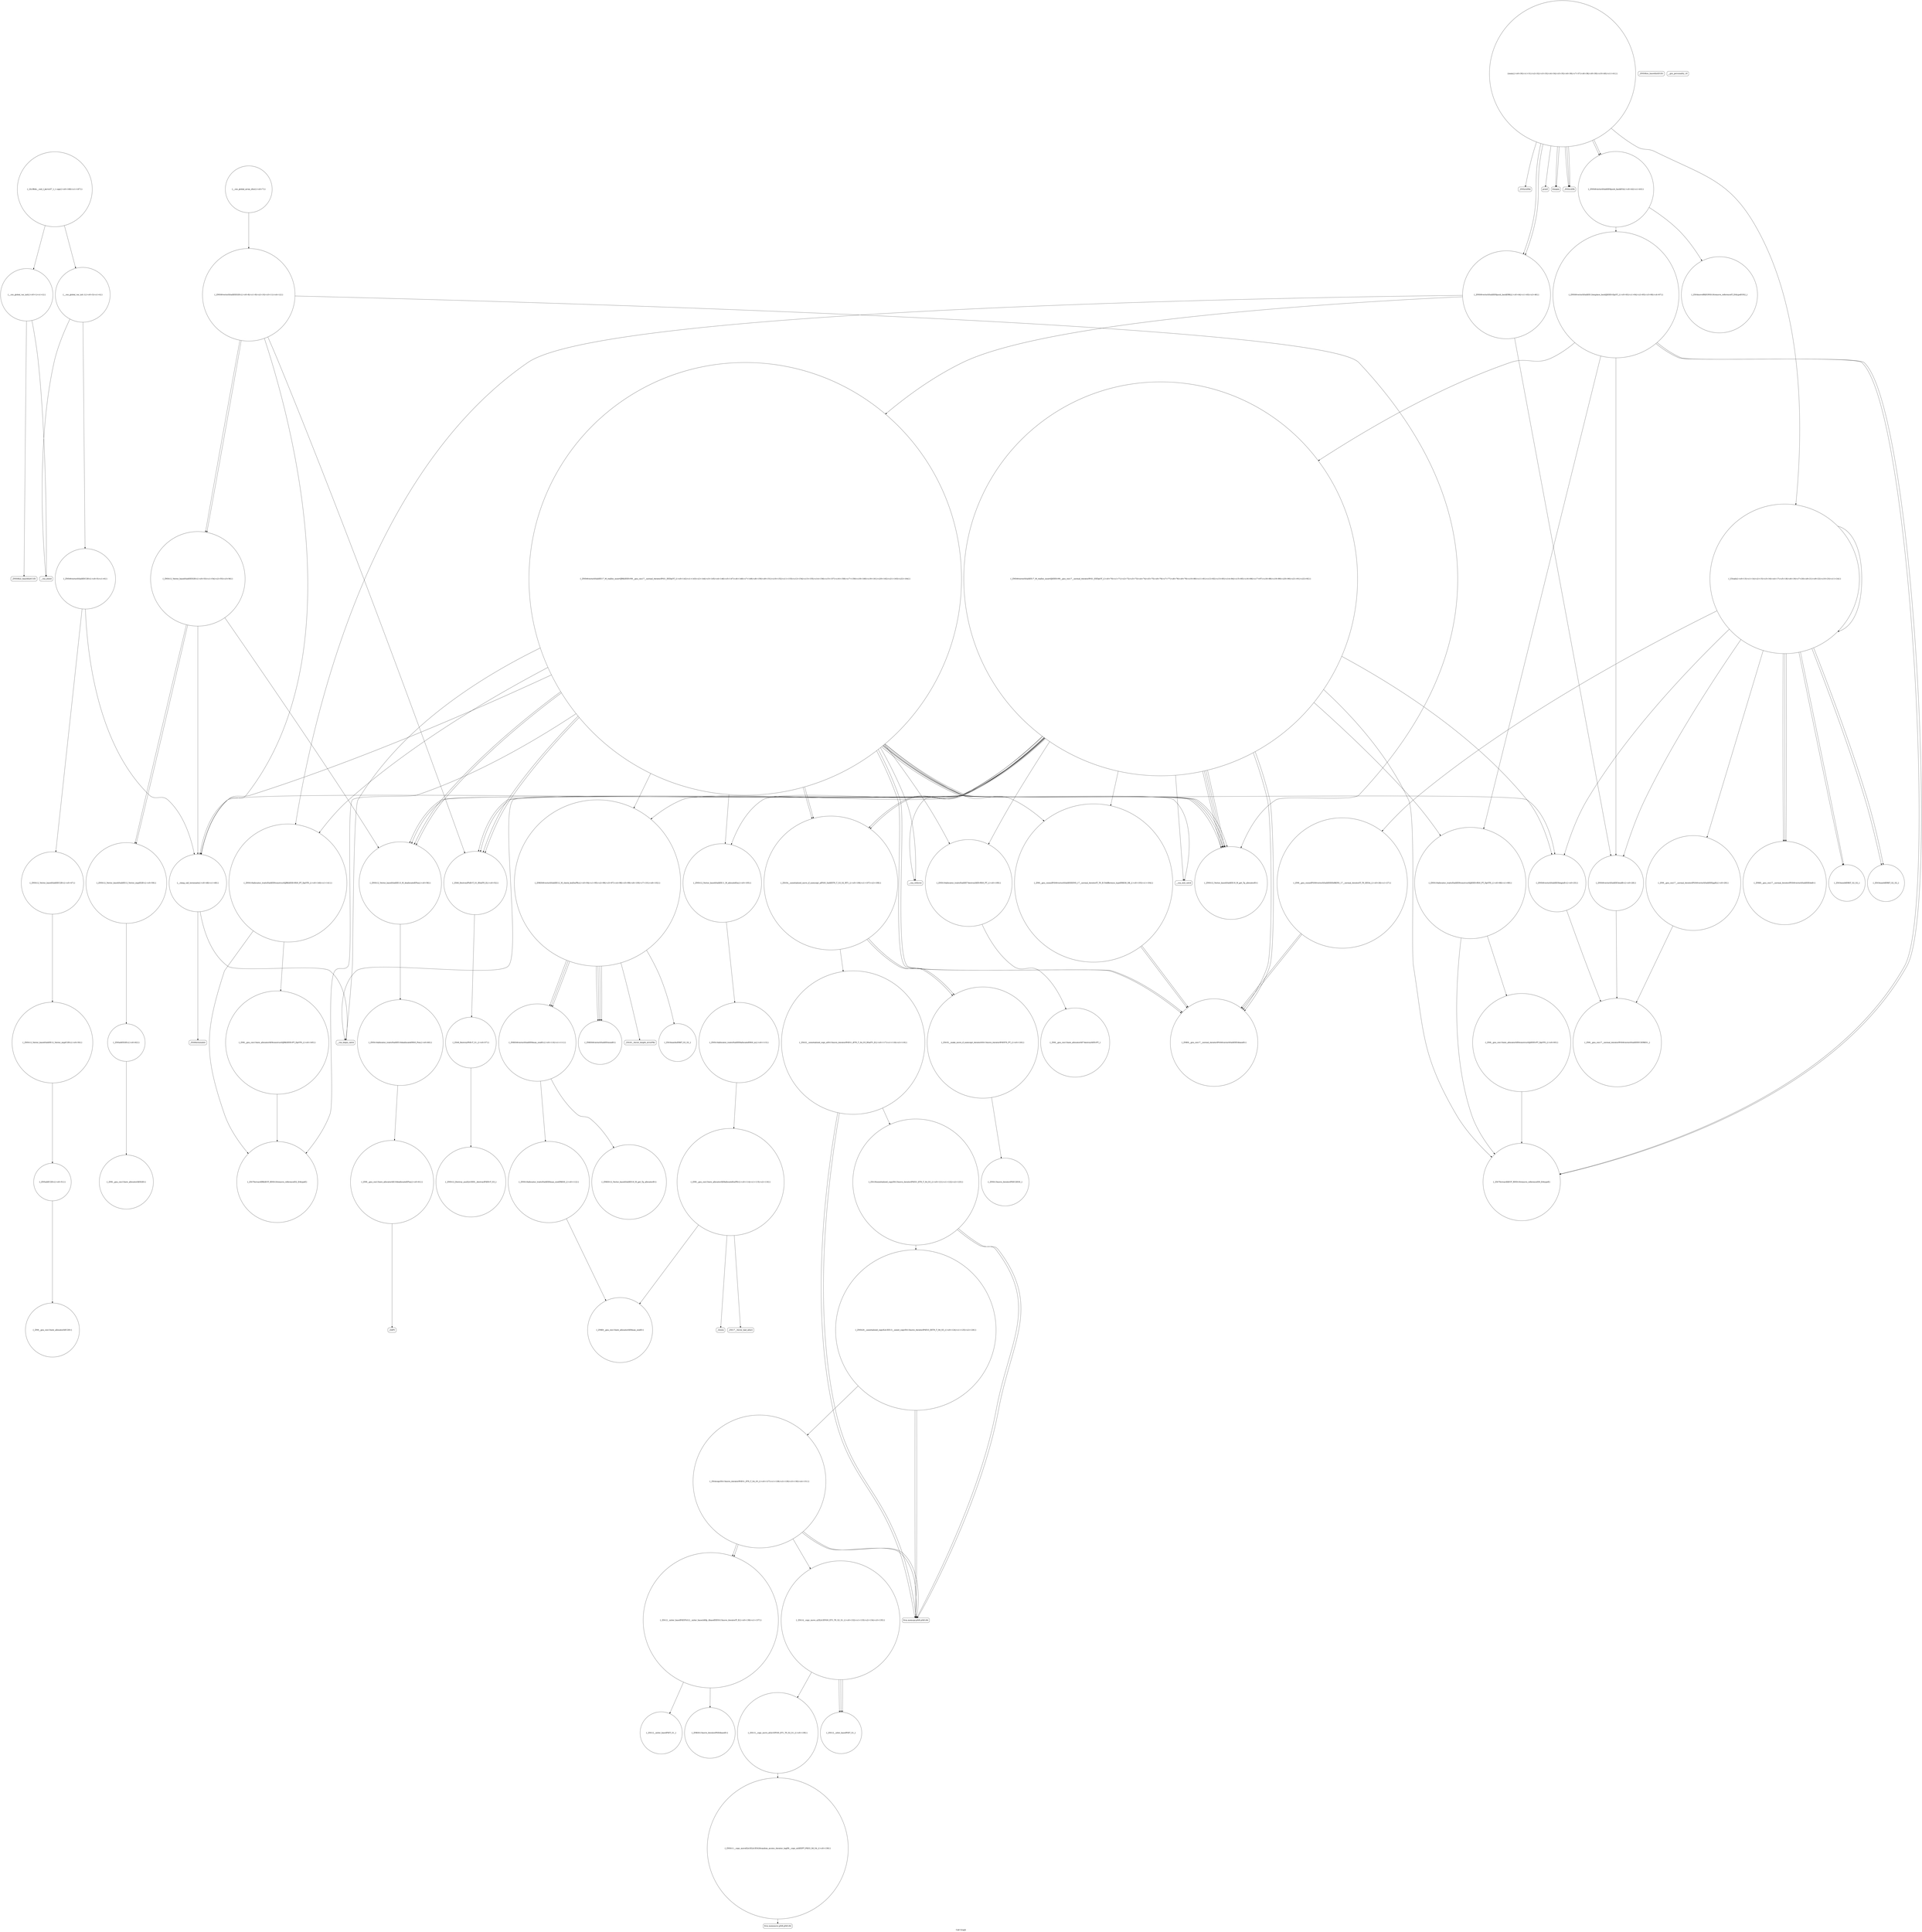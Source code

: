 digraph "Call Graph" {
	label="Call Graph";

	Node0x562c040c4e30 [shape=record,shape=circle,label="{__cxx_global_var_init|{<s0>1|<s1>2}}"];
	Node0x562c040c4e30:s0 -> Node0x562c040c4eb0[color=black];
	Node0x562c040c4e30:s1 -> Node0x562c040c4fb0[color=black];
	Node0x562c040c64b0 [shape=record,shape=circle,label="{_ZNSt6vectorIiSaIiEE12emplace_backIJiEEEvDpOT_|{<s0>63|<s1>64|<s2>65|<s3>66|<s4>67}}"];
	Node0x562c040c64b0:s0 -> Node0x562c040c7650[color=black];
	Node0x562c040c64b0:s1 -> Node0x562c040c65b0[color=black];
	Node0x562c040c64b0:s2 -> Node0x562c040c54b0[color=black];
	Node0x562c040c64b0:s3 -> Node0x562c040c7650[color=black];
	Node0x562c040c64b0:s4 -> Node0x562c040c76d0[color=black];
	Node0x562c040c51b0 [shape=record,shape=circle,label="{_ZNSt6vectorIiSaIiEED2Ev|{<s0>8|<s1>9|<s2>10|<s3>11|<s4>12}}"];
	Node0x562c040c51b0:s0 -> Node0x562c040c5e30[color=black];
	Node0x562c040c51b0:s1 -> Node0x562c040c5db0[color=black];
	Node0x562c040c51b0:s2 -> Node0x562c040c5eb0[color=black];
	Node0x562c040c51b0:s3 -> Node0x562c040c5eb0[color=black];
	Node0x562c040c51b0:s4 -> Node0x562c040c5ab0[color=black];
	Node0x562c040c7850 [shape=record,shape=circle,label="{_ZN9__gnu_cxxmiIPiSt6vectorIiSaIiEEEENS_17__normal_iteratorIT_T0_E15difference_typeERKS8_SB_|{<s0>103|<s1>104}}"];
	Node0x562c040c7850:s0 -> Node0x562c040c6430[color=black];
	Node0x562c040c7850:s1 -> Node0x562c040c6430[color=black];
	Node0x562c040c5530 [shape=record,shape=circle,label="{_ZNK9__gnu_cxx17__normal_iteratorIPiSt6vectorIiSaIiEEEdeEv}"];
	Node0x562c040c7bd0 [shape=record,shape=circle,label="{_ZNKSt6vectorIiSaIiEE4sizeEv}"];
	Node0x562c040c58b0 [shape=record,shape=Mrecord,label="{_ZNSirsERd}"];
	Node0x562c040c7f50 [shape=record,shape=circle,label="{_ZN9__gnu_cxx13new_allocatorIiE8allocateEmPKv|{<s0>114|<s1>115|<s2>116}}"];
	Node0x562c040c7f50:s0 -> Node0x562c040c7e50[color=black];
	Node0x562c040c7f50:s1 -> Node0x562c040c7fd0[color=black];
	Node0x562c040c7f50:s2 -> Node0x562c040c8050[color=black];
	Node0x562c040c5c30 [shape=record,shape=circle,label="{_ZNSt12_Vector_baseIiSaIiEE12_Vector_implC2Ev|{<s0>50}}"];
	Node0x562c040c5c30:s0 -> Node0x562c040c5cb0[color=black];
	Node0x562c040c82d0 [shape=record,shape=circle,label="{_ZNSt20__uninitialized_copyILb1EE13__uninit_copyISt13move_iteratorIPiES3_EET0_T_S6_S5_|{<s0>124|<s1>125|<s2>126}}"];
	Node0x562c040c82d0:s0 -> Node0x562c040c8250[color=black];
	Node0x562c040c82d0:s1 -> Node0x562c040c8250[color=black];
	Node0x562c040c82d0:s2 -> Node0x562c040c8350[color=black];
	Node0x562c040c5fb0 [shape=record,shape=circle,label="{_ZNSt12_Destroy_auxILb1EE9__destroyIPiEEvT_S3_}"];
	Node0x562c040c8650 [shape=record,shape=Mrecord,label="{llvm.memmove.p0i8.p0i8.i64}"];
	Node0x562c040c6330 [shape=record,shape=circle,label="{_ZN9__gnu_cxx13new_allocatorIiED2Ev}"];
	Node0x562c040c89d0 [shape=record,shape=circle,label="{_ZN9__gnu_cxx13new_allocatorIiE9constructIiJRKiEEEvPT_DpOT0_|{<s0>165}}"];
	Node0x562c040c89d0:s0 -> Node0x562c040c8a50[color=black];
	Node0x562c040c5030 [shape=record,shape=circle,label="{__cxx_global_var_init.1|{<s0>3|<s1>4}}"];
	Node0x562c040c5030:s0 -> Node0x562c040c50b0[color=black];
	Node0x562c040c5030:s1 -> Node0x562c040c4fb0[color=black];
	Node0x562c040c76d0 [shape=record,shape=circle,label="{_ZNSt6vectorIiSaIiEE17_M_realloc_insertIJiEEEvN9__gnu_cxx17__normal_iteratorIPiS1_EEDpOT_|{<s0>70|<s1>71|<s2>72|<s3>73|<s4>74|<s5>75|<s6>76|<s7>77|<s8>78|<s9>79|<s10>80|<s11>81|<s12>82|<s13>83|<s14>84|<s15>85|<s16>86|<s17>87|<s18>88|<s19>89|<s20>90|<s21>91|<s22>92}}"];
	Node0x562c040c76d0:s0 -> Node0x562c040c77d0[color=black];
	Node0x562c040c76d0:s1 -> Node0x562c040c53b0[color=black];
	Node0x562c040c76d0:s2 -> Node0x562c040c7850[color=black];
	Node0x562c040c76d0:s3 -> Node0x562c040c78d0[color=black];
	Node0x562c040c76d0:s4 -> Node0x562c040c7650[color=black];
	Node0x562c040c76d0:s5 -> Node0x562c040c65b0[color=black];
	Node0x562c040c76d0:s6 -> Node0x562c040c6430[color=black];
	Node0x562c040c76d0:s7 -> Node0x562c040c5e30[color=black];
	Node0x562c040c76d0:s8 -> Node0x562c040c7950[color=black];
	Node0x562c040c76d0:s9 -> Node0x562c040c6430[color=black];
	Node0x562c040c76d0:s10 -> Node0x562c040c5e30[color=black];
	Node0x562c040c76d0:s11 -> Node0x562c040c7950[color=black];
	Node0x562c040c76d0:s12 -> Node0x562c040c5b30[color=black];
	Node0x562c040c76d0:s13 -> Node0x562c040c79d0[color=black];
	Node0x562c040c76d0:s14 -> Node0x562c040c7ad0[color=black];
	Node0x562c040c76d0:s15 -> Node0x562c040c5e30[color=black];
	Node0x562c040c76d0:s16 -> Node0x562c040c5db0[color=black];
	Node0x562c040c76d0:s17 -> Node0x562c040c6030[color=black];
	Node0x562c040c76d0:s18 -> Node0x562c040c7a50[color=black];
	Node0x562c040c76d0:s19 -> Node0x562c040c5e30[color=black];
	Node0x562c040c76d0:s20 -> Node0x562c040c5db0[color=black];
	Node0x562c040c76d0:s21 -> Node0x562c040c6030[color=black];
	Node0x562c040c76d0:s22 -> Node0x562c040c5ab0[color=black];
	Node0x562c040c53b0 [shape=record,shape=circle,label="{_ZNSt6vectorIiSaIiEE5beginEv|{<s0>25}}"];
	Node0x562c040c53b0:s0 -> Node0x562c040c63b0[color=black];
	Node0x562c040c7a50 [shape=record,shape=Mrecord,label="{__cxa_rethrow}"];
	Node0x562c040c5730 [shape=record,shape=circle,label="{_ZNSt6vectorIiSaIiEE9push_backEOi|{<s0>42|<s1>43}}"];
	Node0x562c040c5730:s0 -> Node0x562c040c6530[color=black];
	Node0x562c040c5730:s1 -> Node0x562c040c64b0[color=black];
	Node0x562c040c7dd0 [shape=record,shape=circle,label="{_ZNKSt12_Vector_baseIiSaIiEE19_M_get_Tp_allocatorEv}"];
	Node0x562c040c5ab0 [shape=record,shape=circle,label="{__clang_call_terminate|{<s0>48|<s1>49}}"];
	Node0x562c040c5ab0:s0 -> Node0x562c040c5b30[color=black];
	Node0x562c040c5ab0:s1 -> Node0x562c040c5bb0[color=black];
	Node0x562c040c8150 [shape=record,shape=circle,label="{_ZSt32__make_move_if_noexcept_iteratorIiSt13move_iteratorIPiEET0_PT_|{<s0>120}}"];
	Node0x562c040c8150:s0 -> Node0x562c040c87d0[color=black];
	Node0x562c040c5e30 [shape=record,shape=circle,label="{_ZNSt12_Vector_baseIiSaIiEE19_M_get_Tp_allocatorEv}"];
	Node0x562c040c84d0 [shape=record,shape=circle,label="{_ZSt13__copy_move_aILb1EPiS0_ET1_T0_S2_S1_|{<s0>138}}"];
	Node0x562c040c84d0:s0 -> Node0x562c040c85d0[color=black];
	Node0x562c040c61b0 [shape=record,shape=circle,label="{_ZN9__gnu_cxx13new_allocatorIiE10deallocateEPim|{<s0>61}}"];
	Node0x562c040c61b0:s0 -> Node0x562c040c6230[color=black];
	Node0x562c040c8850 [shape=record,shape=circle,label="{_ZN9__gnu_cxx13new_allocatorIiE7destroyIiEEvPT_}"];
	Node0x562c040c4eb0 [shape=record,shape=Mrecord,label="{_ZNSt8ios_base4InitC1Ev}"];
	Node0x562c040c6530 [shape=record,shape=circle,label="{_ZSt4moveIRiEONSt16remove_referenceIT_E4typeEOS2_}"];
	Node0x562c040c5230 [shape=record,shape=circle,label="{_Z3calii|{<s0>13|<s1>14|<s2>15|<s3>16|<s4>17|<s5>18|<s6>19|<s7>20|<s8>21|<s9>22|<s10>23|<s11>24}}"];
	Node0x562c040c5230:s0 -> Node0x562c040c52b0[color=black];
	Node0x562c040c5230:s1 -> Node0x562c040c5330[color=black];
	Node0x562c040c5230:s2 -> Node0x562c040c53b0[color=black];
	Node0x562c040c5230:s3 -> Node0x562c040c54b0[color=black];
	Node0x562c040c5230:s4 -> Node0x562c040c5430[color=black];
	Node0x562c040c5230:s5 -> Node0x562c040c5530[color=black];
	Node0x562c040c5230:s6 -> Node0x562c040c5530[color=black];
	Node0x562c040c5230:s7 -> Node0x562c040c5230[color=black];
	Node0x562c040c5230:s8 -> Node0x562c040c5530[color=black];
	Node0x562c040c5230:s9 -> Node0x562c040c55b0[color=black];
	Node0x562c040c5230:s10 -> Node0x562c040c52b0[color=black];
	Node0x562c040c5230:s11 -> Node0x562c040c5330[color=black];
	Node0x562c040c78d0 [shape=record,shape=circle,label="{_ZNSt12_Vector_baseIiSaIiEE11_M_allocateEm|{<s0>105}}"];
	Node0x562c040c78d0:s0 -> Node0x562c040c7ed0[color=black];
	Node0x562c040c55b0 [shape=record,shape=circle,label="{_ZN9__gnu_cxx17__normal_iteratorIPiSt6vectorIiSaIiEEEppEi|{<s0>29}}"];
	Node0x562c040c55b0:s0 -> Node0x562c040c63b0[color=black];
	Node0x562c040c7c50 [shape=record,shape=Mrecord,label="{_ZSt20__throw_length_errorPKc}"];
	Node0x562c040c5930 [shape=record,shape=Mrecord,label="{printf}"];
	Node0x562c040c7fd0 [shape=record,shape=Mrecord,label="{_ZSt17__throw_bad_allocv}"];
	Node0x562c040c5cb0 [shape=record,shape=circle,label="{_ZNSaIiEC2Ev|{<s0>51}}"];
	Node0x562c040c5cb0:s0 -> Node0x562c040c5d30[color=black];
	Node0x562c040c8350 [shape=record,shape=circle,label="{_ZSt4copyISt13move_iteratorIPiES1_ET0_T_S4_S3_|{<s0>127|<s1>128|<s2>129|<s3>130|<s4>131}}"];
	Node0x562c040c8350:s0 -> Node0x562c040c8250[color=black];
	Node0x562c040c8350:s1 -> Node0x562c040c8450[color=black];
	Node0x562c040c8350:s2 -> Node0x562c040c8250[color=black];
	Node0x562c040c8350:s3 -> Node0x562c040c8450[color=black];
	Node0x562c040c8350:s4 -> Node0x562c040c83d0[color=black];
	Node0x562c040c6030 [shape=record,shape=circle,label="{_ZNSt12_Vector_baseIiSaIiEE13_M_deallocateEPim|{<s0>58}}"];
	Node0x562c040c6030:s0 -> Node0x562c040c6130[color=black];
	Node0x562c040c86d0 [shape=record,shape=circle,label="{_ZSt12__miter_baseIPiET_S1_}"];
	Node0x562c040c63b0 [shape=record,shape=circle,label="{_ZN9__gnu_cxx17__normal_iteratorIPiSt6vectorIiSaIiEEEC2ERKS1_}"];
	Node0x562c040c8a50 [shape=record,shape=circle,label="{_ZSt7forwardIRKiEOT_RNSt16remove_referenceIS2_E4typeE}"];
	Node0x562c040c50b0 [shape=record,shape=circle,label="{_ZNSt6vectorIiSaIiEEC2Ev|{<s0>5|<s1>6}}"];
	Node0x562c040c50b0:s0 -> Node0x562c040c59b0[color=black];
	Node0x562c040c50b0:s1 -> Node0x562c040c5ab0[color=black];
	Node0x562c040c7750 [shape=record,shape=circle,label="{_ZN9__gnu_cxx13new_allocatorIiE9constructIiJiEEEvPT_DpOT0_|{<s0>93}}"];
	Node0x562c040c7750:s0 -> Node0x562c040c7650[color=black];
	Node0x562c040c5430 [shape=record,shape=circle,label="{_ZN9__gnu_cxxneIPiSt6vectorIiSaIiEEEEbRKNS_17__normal_iteratorIT_T0_EESA_|{<s0>26|<s1>27}}"];
	Node0x562c040c5430:s0 -> Node0x562c040c6430[color=black];
	Node0x562c040c5430:s1 -> Node0x562c040c6430[color=black];
	Node0x562c040c7ad0 [shape=record,shape=Mrecord,label="{__cxa_end_catch}"];
	Node0x562c040c57b0 [shape=record,shape=circle,label="{_ZNSt6vectorIiSaIiEE9push_backERKi|{<s0>44|<s1>45|<s2>46}}"];
	Node0x562c040c57b0:s0 -> Node0x562c040c88d0[color=black];
	Node0x562c040c57b0:s1 -> Node0x562c040c54b0[color=black];
	Node0x562c040c57b0:s2 -> Node0x562c040c8950[color=black];
	Node0x562c040c7e50 [shape=record,shape=circle,label="{_ZNK9__gnu_cxx13new_allocatorIiE8max_sizeEv}"];
	Node0x562c040c5b30 [shape=record,shape=Mrecord,label="{__cxa_begin_catch}"];
	Node0x562c040c81d0 [shape=record,shape=circle,label="{_ZSt18uninitialized_copyISt13move_iteratorIPiES1_ET0_T_S4_S3_|{<s0>121|<s1>122|<s2>123}}"];
	Node0x562c040c81d0:s0 -> Node0x562c040c8250[color=black];
	Node0x562c040c81d0:s1 -> Node0x562c040c8250[color=black];
	Node0x562c040c81d0:s2 -> Node0x562c040c82d0[color=black];
	Node0x562c040c5eb0 [shape=record,shape=circle,label="{_ZNSt12_Vector_baseIiSaIiEED2Ev|{<s0>53|<s1>54|<s2>55|<s3>56}}"];
	Node0x562c040c5eb0:s0 -> Node0x562c040c6030[color=black];
	Node0x562c040c5eb0:s1 -> Node0x562c040c60b0[color=black];
	Node0x562c040c5eb0:s2 -> Node0x562c040c60b0[color=black];
	Node0x562c040c5eb0:s3 -> Node0x562c040c5ab0[color=black];
	Node0x562c040c8550 [shape=record,shape=circle,label="{_ZSt12__niter_baseIPiET_S1_}"];
	Node0x562c040c6230 [shape=record,shape=Mrecord,label="{_ZdlPv}"];
	Node0x562c040c88d0 [shape=record,shape=circle,label="{_ZNSt16allocator_traitsISaIiEE9constructIiJRKiEEEvRS0_PT_DpOT0_|{<s0>140|<s1>141}}"];
	Node0x562c040c88d0:s0 -> Node0x562c040c8a50[color=black];
	Node0x562c040c88d0:s1 -> Node0x562c040c89d0[color=black];
	Node0x562c040c4f30 [shape=record,shape=Mrecord,label="{_ZNSt8ios_base4InitD1Ev}"];
	Node0x562c040c65b0 [shape=record,shape=circle,label="{_ZNSt16allocator_traitsISaIiEE9constructIiJiEEEvRS0_PT_DpOT0_|{<s0>68|<s1>69}}"];
	Node0x562c040c65b0:s0 -> Node0x562c040c7650[color=black];
	Node0x562c040c65b0:s1 -> Node0x562c040c7750[color=black];
	Node0x562c040c52b0 [shape=record,shape=circle,label="{_ZSt3minIdERKT_S2_S2_}"];
	Node0x562c040c7950 [shape=record,shape=circle,label="{_ZSt34__uninitialized_move_if_noexcept_aIPiS0_SaIiEET0_T_S3_S2_RT1_|{<s0>106|<s1>107|<s2>108}}"];
	Node0x562c040c7950:s0 -> Node0x562c040c8150[color=black];
	Node0x562c040c7950:s1 -> Node0x562c040c8150[color=black];
	Node0x562c040c7950:s2 -> Node0x562c040c80d0[color=black];
	Node0x562c040c5630 [shape=record,shape=circle,label="{main|{<s0>30|<s1>31|<s2>32|<s3>33|<s4>34|<s5>35|<s6>36|<s7>37|<s8>38|<s9>39|<s10>40|<s11>41}}"];
	Node0x562c040c5630:s0 -> Node0x562c040c56b0[color=black];
	Node0x562c040c5630:s1 -> Node0x562c040c56b0[color=black];
	Node0x562c040c5630:s2 -> Node0x562c040c5730[color=black];
	Node0x562c040c5630:s3 -> Node0x562c040c57b0[color=black];
	Node0x562c040c5630:s4 -> Node0x562c040c5730[color=black];
	Node0x562c040c5630:s5 -> Node0x562c040c57b0[color=black];
	Node0x562c040c5630:s6 -> Node0x562c040c5830[color=black];
	Node0x562c040c5630:s7 -> Node0x562c040c58b0[color=black];
	Node0x562c040c5630:s8 -> Node0x562c040c5830[color=black];
	Node0x562c040c5630:s9 -> Node0x562c040c5830[color=black];
	Node0x562c040c5630:s10 -> Node0x562c040c5230[color=black];
	Node0x562c040c5630:s11 -> Node0x562c040c5930[color=black];
	Node0x562c040c7cd0 [shape=record,shape=circle,label="{_ZSt3maxImERKT_S2_S2_}"];
	Node0x562c040c59b0 [shape=record,shape=circle,label="{_ZNSt12_Vector_baseIiSaIiEEC2Ev|{<s0>47}}"];
	Node0x562c040c59b0:s0 -> Node0x562c040c5c30[color=black];
	Node0x562c040c8050 [shape=record,shape=Mrecord,label="{_Znwm}"];
	Node0x562c040c5d30 [shape=record,shape=circle,label="{_ZN9__gnu_cxx13new_allocatorIiEC2Ev}"];
	Node0x562c040c83d0 [shape=record,shape=circle,label="{_ZSt14__copy_move_a2ILb1EPiS0_ET1_T0_S2_S1_|{<s0>132|<s1>133|<s2>134|<s3>135}}"];
	Node0x562c040c83d0:s0 -> Node0x562c040c8550[color=black];
	Node0x562c040c83d0:s1 -> Node0x562c040c8550[color=black];
	Node0x562c040c83d0:s2 -> Node0x562c040c8550[color=black];
	Node0x562c040c83d0:s3 -> Node0x562c040c84d0[color=black];
	Node0x562c040c60b0 [shape=record,shape=circle,label="{_ZNSt12_Vector_baseIiSaIiEE12_Vector_implD2Ev|{<s0>59}}"];
	Node0x562c040c60b0:s0 -> Node0x562c040c62b0[color=black];
	Node0x562c040c8750 [shape=record,shape=circle,label="{_ZNKSt13move_iteratorIPiE4baseEv}"];
	Node0x562c040c6430 [shape=record,shape=circle,label="{_ZNK9__gnu_cxx17__normal_iteratorIPiSt6vectorIiSaIiEEE4baseEv}"];
	Node0x562c040c8ad0 [shape=record,shape=circle,label="{_GLOBAL__sub_I_Jarvis57_1_1.cpp|{<s0>166|<s1>167}}"];
	Node0x562c040c8ad0:s0 -> Node0x562c040c4e30[color=black];
	Node0x562c040c8ad0:s1 -> Node0x562c040c5030[color=black];
	Node0x562c040c5130 [shape=record,shape=circle,label="{__cxx_global_array_dtor|{<s0>7}}"];
	Node0x562c040c5130:s0 -> Node0x562c040c51b0[color=black];
	Node0x562c040c77d0 [shape=record,shape=circle,label="{_ZNKSt6vectorIiSaIiEE12_M_check_lenEmPKc|{<s0>94|<s1>95|<s2>96|<s3>97|<s4>98|<s5>99|<s6>100|<s7>101|<s8>102}}"];
	Node0x562c040c77d0:s0 -> Node0x562c040c7b50[color=black];
	Node0x562c040c77d0:s1 -> Node0x562c040c7bd0[color=black];
	Node0x562c040c77d0:s2 -> Node0x562c040c7c50[color=black];
	Node0x562c040c77d0:s3 -> Node0x562c040c7bd0[color=black];
	Node0x562c040c77d0:s4 -> Node0x562c040c7bd0[color=black];
	Node0x562c040c77d0:s5 -> Node0x562c040c7cd0[color=black];
	Node0x562c040c77d0:s6 -> Node0x562c040c7bd0[color=black];
	Node0x562c040c77d0:s7 -> Node0x562c040c7b50[color=black];
	Node0x562c040c77d0:s8 -> Node0x562c040c7b50[color=black];
	Node0x562c040c54b0 [shape=record,shape=circle,label="{_ZNSt6vectorIiSaIiEE3endEv|{<s0>28}}"];
	Node0x562c040c54b0:s0 -> Node0x562c040c63b0[color=black];
	Node0x562c040c7b50 [shape=record,shape=circle,label="{_ZNKSt6vectorIiSaIiEE8max_sizeEv|{<s0>110|<s1>111}}"];
	Node0x562c040c7b50:s0 -> Node0x562c040c7dd0[color=black];
	Node0x562c040c7b50:s1 -> Node0x562c040c7d50[color=black];
	Node0x562c040c5830 [shape=record,shape=Mrecord,label="{_ZNSirsERi}"];
	Node0x562c040c7ed0 [shape=record,shape=circle,label="{_ZNSt16allocator_traitsISaIiEE8allocateERS0_m|{<s0>113}}"];
	Node0x562c040c7ed0:s0 -> Node0x562c040c7f50[color=black];
	Node0x562c040c5bb0 [shape=record,shape=Mrecord,label="{_ZSt9terminatev}"];
	Node0x562c040c8250 [shape=record,shape=Mrecord,label="{llvm.memcpy.p0i8.p0i8.i64}"];
	Node0x562c040c5f30 [shape=record,shape=circle,label="{_ZSt8_DestroyIPiEvT_S1_|{<s0>57}}"];
	Node0x562c040c5f30:s0 -> Node0x562c040c5fb0[color=black];
	Node0x562c040c85d0 [shape=record,shape=circle,label="{_ZNSt11__copy_moveILb1ELb1ESt26random_access_iterator_tagE8__copy_mIiEEPT_PKS3_S6_S4_|{<s0>139}}"];
	Node0x562c040c85d0:s0 -> Node0x562c040c8650[color=black];
	Node0x562c040c62b0 [shape=record,shape=circle,label="{_ZNSaIiED2Ev|{<s0>62}}"];
	Node0x562c040c62b0:s0 -> Node0x562c040c6330[color=black];
	Node0x562c040c8950 [shape=record,shape=circle,label="{_ZNSt6vectorIiSaIiEE17_M_realloc_insertIJRKiEEEvN9__gnu_cxx17__normal_iteratorIPiS1_EEDpOT_|{<s0>142|<s1>143|<s2>144|<s3>145|<s4>146|<s5>147|<s6>148|<s7>149|<s8>150|<s9>151|<s10>152|<s11>153|<s12>154|<s13>155|<s14>156|<s15>157|<s16>158|<s17>159|<s18>160|<s19>161|<s20>162|<s21>163|<s22>164}}"];
	Node0x562c040c8950:s0 -> Node0x562c040c77d0[color=black];
	Node0x562c040c8950:s1 -> Node0x562c040c53b0[color=black];
	Node0x562c040c8950:s2 -> Node0x562c040c7850[color=black];
	Node0x562c040c8950:s3 -> Node0x562c040c78d0[color=black];
	Node0x562c040c8950:s4 -> Node0x562c040c8a50[color=black];
	Node0x562c040c8950:s5 -> Node0x562c040c88d0[color=black];
	Node0x562c040c8950:s6 -> Node0x562c040c6430[color=black];
	Node0x562c040c8950:s7 -> Node0x562c040c5e30[color=black];
	Node0x562c040c8950:s8 -> Node0x562c040c7950[color=black];
	Node0x562c040c8950:s9 -> Node0x562c040c6430[color=black];
	Node0x562c040c8950:s10 -> Node0x562c040c5e30[color=black];
	Node0x562c040c8950:s11 -> Node0x562c040c7950[color=black];
	Node0x562c040c8950:s12 -> Node0x562c040c5b30[color=black];
	Node0x562c040c8950:s13 -> Node0x562c040c79d0[color=black];
	Node0x562c040c8950:s14 -> Node0x562c040c7ad0[color=black];
	Node0x562c040c8950:s15 -> Node0x562c040c5e30[color=black];
	Node0x562c040c8950:s16 -> Node0x562c040c5db0[color=black];
	Node0x562c040c8950:s17 -> Node0x562c040c6030[color=black];
	Node0x562c040c8950:s18 -> Node0x562c040c7a50[color=black];
	Node0x562c040c8950:s19 -> Node0x562c040c5e30[color=black];
	Node0x562c040c8950:s20 -> Node0x562c040c5db0[color=black];
	Node0x562c040c8950:s21 -> Node0x562c040c6030[color=black];
	Node0x562c040c8950:s22 -> Node0x562c040c5ab0[color=black];
	Node0x562c040c4fb0 [shape=record,shape=Mrecord,label="{__cxa_atexit}"];
	Node0x562c040c7650 [shape=record,shape=circle,label="{_ZSt7forwardIiEOT_RNSt16remove_referenceIS0_E4typeE}"];
	Node0x562c040c5330 [shape=record,shape=circle,label="{_ZSt3maxIdERKT_S2_S2_}"];
	Node0x562c040c79d0 [shape=record,shape=circle,label="{_ZNSt16allocator_traitsISaIiEE7destroyIiEEvRS0_PT_|{<s0>109}}"];
	Node0x562c040c79d0:s0 -> Node0x562c040c8850[color=black];
	Node0x562c040c56b0 [shape=record,shape=Mrecord,label="{freopen}"];
	Node0x562c040c7d50 [shape=record,shape=circle,label="{_ZNSt16allocator_traitsISaIiEE8max_sizeERKS0_|{<s0>112}}"];
	Node0x562c040c7d50:s0 -> Node0x562c040c7e50[color=black];
	Node0x562c040c5a30 [shape=record,shape=Mrecord,label="{__gxx_personality_v0}"];
	Node0x562c040c80d0 [shape=record,shape=circle,label="{_ZSt22__uninitialized_copy_aISt13move_iteratorIPiES1_iET0_T_S4_S3_RSaIT1_E|{<s0>117|<s1>118|<s2>119}}"];
	Node0x562c040c80d0:s0 -> Node0x562c040c8250[color=black];
	Node0x562c040c80d0:s1 -> Node0x562c040c8250[color=black];
	Node0x562c040c80d0:s2 -> Node0x562c040c81d0[color=black];
	Node0x562c040c5db0 [shape=record,shape=circle,label="{_ZSt8_DestroyIPiiEvT_S1_RSaIT0_E|{<s0>52}}"];
	Node0x562c040c5db0:s0 -> Node0x562c040c5f30[color=black];
	Node0x562c040c8450 [shape=record,shape=circle,label="{_ZSt12__miter_baseIPiEDTcl12__miter_basecldtfp_4baseEEESt13move_iteratorIT_E|{<s0>136|<s1>137}}"];
	Node0x562c040c8450:s0 -> Node0x562c040c8750[color=black];
	Node0x562c040c8450:s1 -> Node0x562c040c86d0[color=black];
	Node0x562c040c6130 [shape=record,shape=circle,label="{_ZNSt16allocator_traitsISaIiEE10deallocateERS0_Pim|{<s0>60}}"];
	Node0x562c040c6130:s0 -> Node0x562c040c61b0[color=black];
	Node0x562c040c87d0 [shape=record,shape=circle,label="{_ZNSt13move_iteratorIPiEC2ES0_}"];
}
